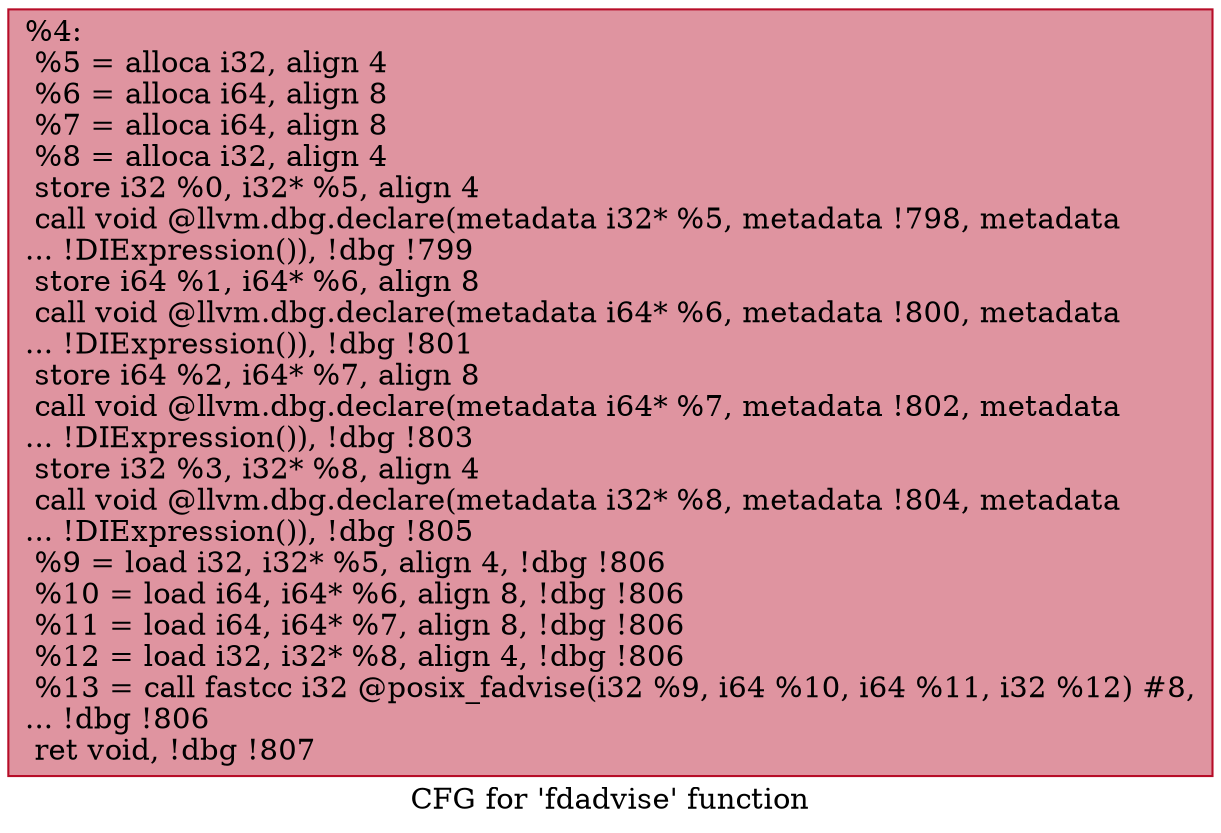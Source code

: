 digraph "CFG for 'fdadvise' function" {
	label="CFG for 'fdadvise' function";

	Node0x2292140 [shape=record,color="#b70d28ff", style=filled, fillcolor="#b70d2870",label="{%4:\l  %5 = alloca i32, align 4\l  %6 = alloca i64, align 8\l  %7 = alloca i64, align 8\l  %8 = alloca i32, align 4\l  store i32 %0, i32* %5, align 4\l  call void @llvm.dbg.declare(metadata i32* %5, metadata !798, metadata\l... !DIExpression()), !dbg !799\l  store i64 %1, i64* %6, align 8\l  call void @llvm.dbg.declare(metadata i64* %6, metadata !800, metadata\l... !DIExpression()), !dbg !801\l  store i64 %2, i64* %7, align 8\l  call void @llvm.dbg.declare(metadata i64* %7, metadata !802, metadata\l... !DIExpression()), !dbg !803\l  store i32 %3, i32* %8, align 4\l  call void @llvm.dbg.declare(metadata i32* %8, metadata !804, metadata\l... !DIExpression()), !dbg !805\l  %9 = load i32, i32* %5, align 4, !dbg !806\l  %10 = load i64, i64* %6, align 8, !dbg !806\l  %11 = load i64, i64* %7, align 8, !dbg !806\l  %12 = load i32, i32* %8, align 4, !dbg !806\l  %13 = call fastcc i32 @posix_fadvise(i32 %9, i64 %10, i64 %11, i32 %12) #8,\l... !dbg !806\l  ret void, !dbg !807\l}"];
}
